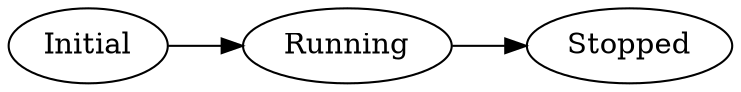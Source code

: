 digraph VerySimple {

  rankdir="LR";

  // states
  initial [label="Initial"];
  running [label="Running"];
  stopped [label="Stopped"];

  // transitions
  initial -> running;
  running -> stopped;

}
